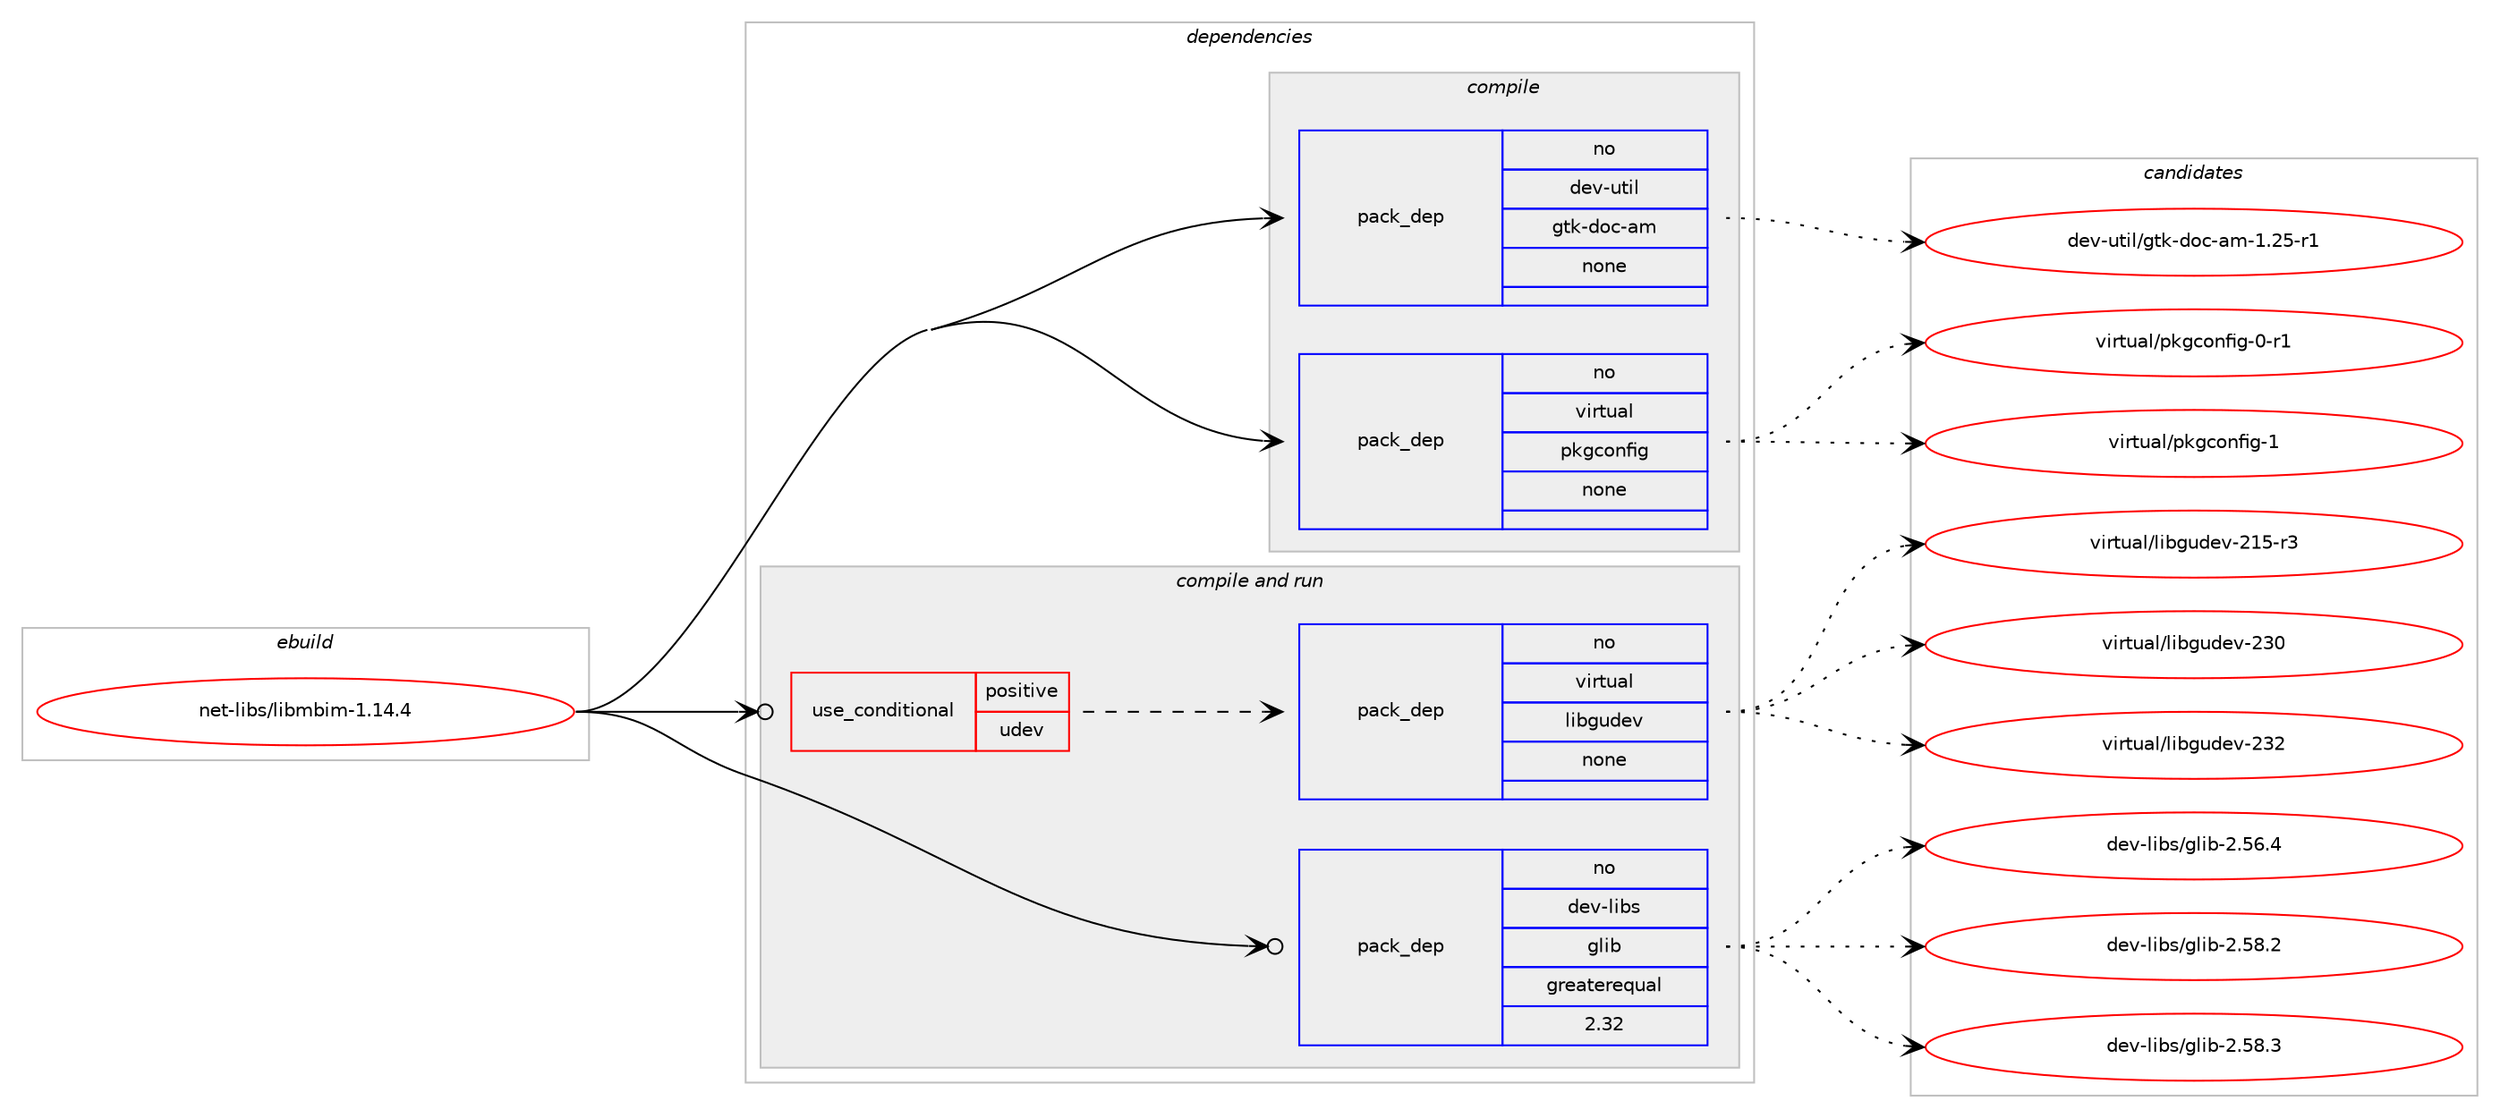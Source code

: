 digraph prolog {

# *************
# Graph options
# *************

newrank=true;
concentrate=true;
compound=true;
graph [rankdir=LR,fontname=Helvetica,fontsize=10,ranksep=1.5];#, ranksep=2.5, nodesep=0.2];
edge  [arrowhead=vee];
node  [fontname=Helvetica,fontsize=10];

# **********
# The ebuild
# **********

subgraph cluster_leftcol {
color=gray;
rank=same;
label=<<i>ebuild</i>>;
id [label="net-libs/libmbim-1.14.4", color=red, width=4, href="../net-libs/libmbim-1.14.4.svg"];
}

# ****************
# The dependencies
# ****************

subgraph cluster_midcol {
color=gray;
label=<<i>dependencies</i>>;
subgraph cluster_compile {
fillcolor="#eeeeee";
style=filled;
label=<<i>compile</i>>;
subgraph pack1186611 {
dependency1659731 [label=<<TABLE BORDER="0" CELLBORDER="1" CELLSPACING="0" CELLPADDING="4" WIDTH="220"><TR><TD ROWSPAN="6" CELLPADDING="30">pack_dep</TD></TR><TR><TD WIDTH="110">no</TD></TR><TR><TD>dev-util</TD></TR><TR><TD>gtk-doc-am</TD></TR><TR><TD>none</TD></TR><TR><TD></TD></TR></TABLE>>, shape=none, color=blue];
}
id:e -> dependency1659731:w [weight=20,style="solid",arrowhead="vee"];
subgraph pack1186612 {
dependency1659732 [label=<<TABLE BORDER="0" CELLBORDER="1" CELLSPACING="0" CELLPADDING="4" WIDTH="220"><TR><TD ROWSPAN="6" CELLPADDING="30">pack_dep</TD></TR><TR><TD WIDTH="110">no</TD></TR><TR><TD>virtual</TD></TR><TR><TD>pkgconfig</TD></TR><TR><TD>none</TD></TR><TR><TD></TD></TR></TABLE>>, shape=none, color=blue];
}
id:e -> dependency1659732:w [weight=20,style="solid",arrowhead="vee"];
}
subgraph cluster_compileandrun {
fillcolor="#eeeeee";
style=filled;
label=<<i>compile and run</i>>;
subgraph cond446208 {
dependency1659733 [label=<<TABLE BORDER="0" CELLBORDER="1" CELLSPACING="0" CELLPADDING="4"><TR><TD ROWSPAN="3" CELLPADDING="10">use_conditional</TD></TR><TR><TD>positive</TD></TR><TR><TD>udev</TD></TR></TABLE>>, shape=none, color=red];
subgraph pack1186613 {
dependency1659734 [label=<<TABLE BORDER="0" CELLBORDER="1" CELLSPACING="0" CELLPADDING="4" WIDTH="220"><TR><TD ROWSPAN="6" CELLPADDING="30">pack_dep</TD></TR><TR><TD WIDTH="110">no</TD></TR><TR><TD>virtual</TD></TR><TR><TD>libgudev</TD></TR><TR><TD>none</TD></TR><TR><TD></TD></TR></TABLE>>, shape=none, color=blue];
}
dependency1659733:e -> dependency1659734:w [weight=20,style="dashed",arrowhead="vee"];
}
id:e -> dependency1659733:w [weight=20,style="solid",arrowhead="odotvee"];
subgraph pack1186614 {
dependency1659735 [label=<<TABLE BORDER="0" CELLBORDER="1" CELLSPACING="0" CELLPADDING="4" WIDTH="220"><TR><TD ROWSPAN="6" CELLPADDING="30">pack_dep</TD></TR><TR><TD WIDTH="110">no</TD></TR><TR><TD>dev-libs</TD></TR><TR><TD>glib</TD></TR><TR><TD>greaterequal</TD></TR><TR><TD>2.32</TD></TR></TABLE>>, shape=none, color=blue];
}
id:e -> dependency1659735:w [weight=20,style="solid",arrowhead="odotvee"];
}
subgraph cluster_run {
fillcolor="#eeeeee";
style=filled;
label=<<i>run</i>>;
}
}

# **************
# The candidates
# **************

subgraph cluster_choices {
rank=same;
color=gray;
label=<<i>candidates</i>>;

subgraph choice1186611 {
color=black;
nodesep=1;
choice10010111845117116105108471031161074510011199459710945494650534511449 [label="dev-util/gtk-doc-am-1.25-r1", color=red, width=4,href="../dev-util/gtk-doc-am-1.25-r1.svg"];
dependency1659731:e -> choice10010111845117116105108471031161074510011199459710945494650534511449:w [style=dotted,weight="100"];
}
subgraph choice1186612 {
color=black;
nodesep=1;
choice11810511411611797108471121071039911111010210510345484511449 [label="virtual/pkgconfig-0-r1", color=red, width=4,href="../virtual/pkgconfig-0-r1.svg"];
choice1181051141161179710847112107103991111101021051034549 [label="virtual/pkgconfig-1", color=red, width=4,href="../virtual/pkgconfig-1.svg"];
dependency1659732:e -> choice11810511411611797108471121071039911111010210510345484511449:w [style=dotted,weight="100"];
dependency1659732:e -> choice1181051141161179710847112107103991111101021051034549:w [style=dotted,weight="100"];
}
subgraph choice1186613 {
color=black;
nodesep=1;
choice118105114116117971084710810598103117100101118455049534511451 [label="virtual/libgudev-215-r3", color=red, width=4,href="../virtual/libgudev-215-r3.svg"];
choice11810511411611797108471081059810311710010111845505148 [label="virtual/libgudev-230", color=red, width=4,href="../virtual/libgudev-230.svg"];
choice11810511411611797108471081059810311710010111845505150 [label="virtual/libgudev-232", color=red, width=4,href="../virtual/libgudev-232.svg"];
dependency1659734:e -> choice118105114116117971084710810598103117100101118455049534511451:w [style=dotted,weight="100"];
dependency1659734:e -> choice11810511411611797108471081059810311710010111845505148:w [style=dotted,weight="100"];
dependency1659734:e -> choice11810511411611797108471081059810311710010111845505150:w [style=dotted,weight="100"];
}
subgraph choice1186614 {
color=black;
nodesep=1;
choice1001011184510810598115471031081059845504653544652 [label="dev-libs/glib-2.56.4", color=red, width=4,href="../dev-libs/glib-2.56.4.svg"];
choice1001011184510810598115471031081059845504653564650 [label="dev-libs/glib-2.58.2", color=red, width=4,href="../dev-libs/glib-2.58.2.svg"];
choice1001011184510810598115471031081059845504653564651 [label="dev-libs/glib-2.58.3", color=red, width=4,href="../dev-libs/glib-2.58.3.svg"];
dependency1659735:e -> choice1001011184510810598115471031081059845504653544652:w [style=dotted,weight="100"];
dependency1659735:e -> choice1001011184510810598115471031081059845504653564650:w [style=dotted,weight="100"];
dependency1659735:e -> choice1001011184510810598115471031081059845504653564651:w [style=dotted,weight="100"];
}
}

}
